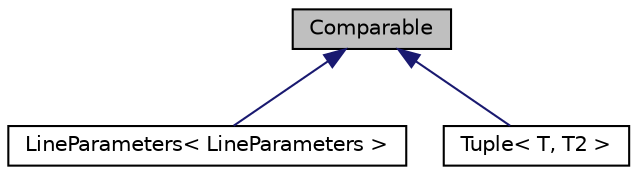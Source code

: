 digraph "Comparable"
{
  edge [fontname="Helvetica",fontsize="10",labelfontname="Helvetica",labelfontsize="10"];
  node [fontname="Helvetica",fontsize="10",shape=record];
  Node1 [label="Comparable",height=0.2,width=0.4,color="black", fillcolor="grey75", style="filled" fontcolor="black"];
  Node1 -> Node2 [dir="back",color="midnightblue",fontsize="10",style="solid",fontname="Helvetica"];
  Node2 [label="LineParameters\< LineParameters \>",height=0.2,width=0.4,color="black", fillcolor="white", style="filled",URL="$a00006.html",tooltip="Created by timo on 14.12.18 . "];
  Node1 -> Node3 [dir="back",color="midnightblue",fontsize="10",style="solid",fontname="Helvetica"];
  Node3 [label="Tuple\< T, T2 \>",height=0.2,width=0.4,color="black", fillcolor="white", style="filled",URL="$a00010.html",tooltip="Created by timo on 5/23/15. "];
}
